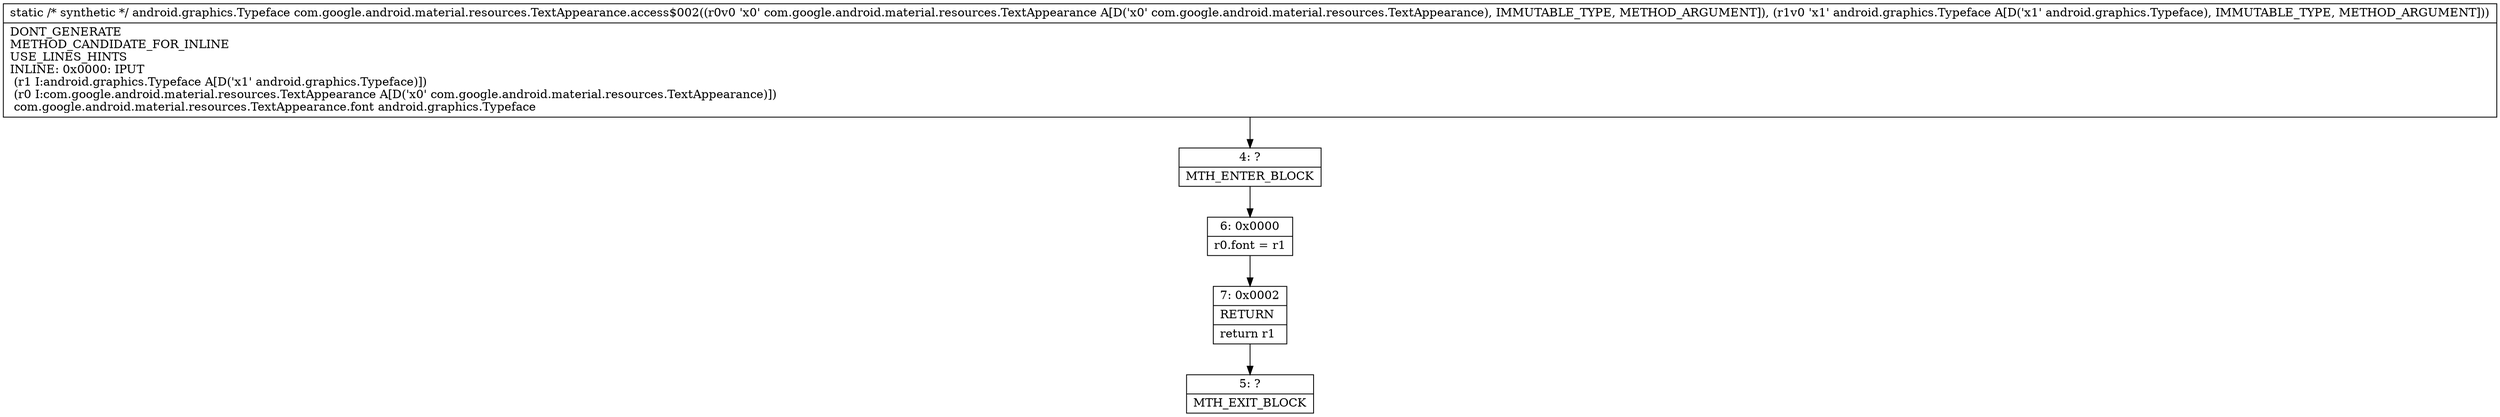 digraph "CFG forcom.google.android.material.resources.TextAppearance.access$002(Lcom\/google\/android\/material\/resources\/TextAppearance;Landroid\/graphics\/Typeface;)Landroid\/graphics\/Typeface;" {
Node_4 [shape=record,label="{4\:\ ?|MTH_ENTER_BLOCK\l}"];
Node_6 [shape=record,label="{6\:\ 0x0000|r0.font = r1\l}"];
Node_7 [shape=record,label="{7\:\ 0x0002|RETURN\l|return r1\l}"];
Node_5 [shape=record,label="{5\:\ ?|MTH_EXIT_BLOCK\l}"];
MethodNode[shape=record,label="{static \/* synthetic *\/ android.graphics.Typeface com.google.android.material.resources.TextAppearance.access$002((r0v0 'x0' com.google.android.material.resources.TextAppearance A[D('x0' com.google.android.material.resources.TextAppearance), IMMUTABLE_TYPE, METHOD_ARGUMENT]), (r1v0 'x1' android.graphics.Typeface A[D('x1' android.graphics.Typeface), IMMUTABLE_TYPE, METHOD_ARGUMENT]))  | DONT_GENERATE\lMETHOD_CANDIDATE_FOR_INLINE\lUSE_LINES_HINTS\lINLINE: 0x0000: IPUT  \l  (r1 I:android.graphics.Typeface A[D('x1' android.graphics.Typeface)])\l  (r0 I:com.google.android.material.resources.TextAppearance A[D('x0' com.google.android.material.resources.TextAppearance)])\l com.google.android.material.resources.TextAppearance.font android.graphics.Typeface\l}"];
MethodNode -> Node_4;Node_4 -> Node_6;
Node_6 -> Node_7;
Node_7 -> Node_5;
}


